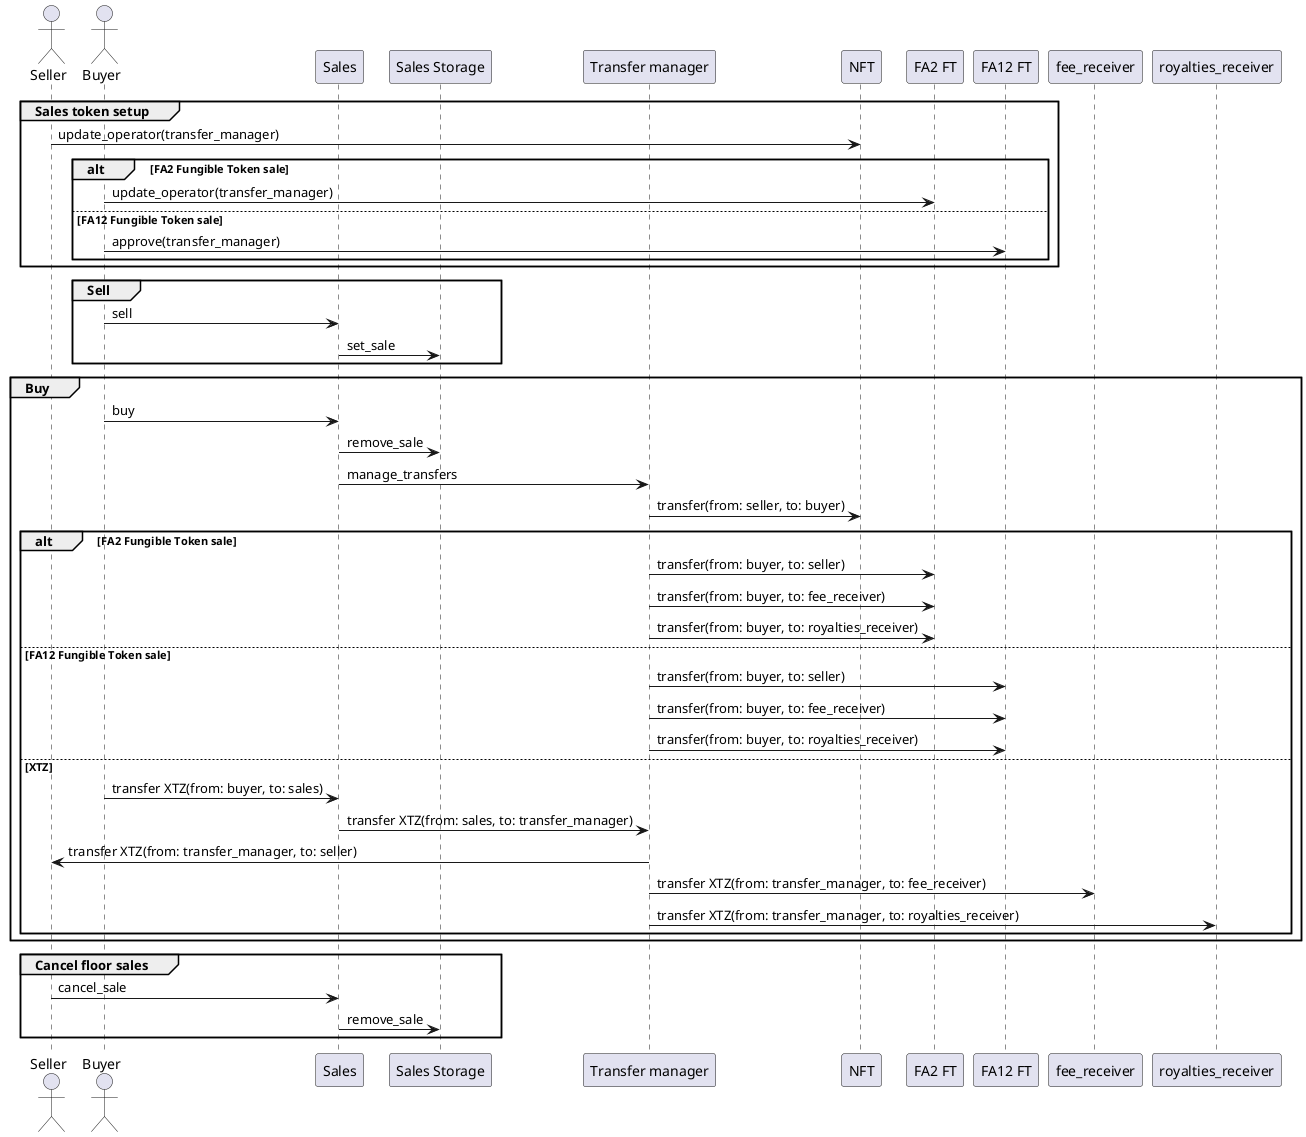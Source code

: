 @startuml
actor Seller as seller
actor Buyer as buyer

participant "Sales" as sales
participant "Sales Storage" as sales_storage
participant "Transfer manager" as transfer_manager
participant "NFT" as nft
participant "FA2 FT" as fa2_ft
participant "FA12 FT" as fa12_ft

group Sales token setup
    seller -> nft: update_operator(transfer_manager)
    alt FA2 Fungible Token sale
        buyer -> fa2_ft: update_operator(transfer_manager)
    else FA12 Fungible Token sale
        buyer -> fa12_ft: approve(transfer_manager)
    end
end

group Sell
    buyer -> sales: sell
    sales -> sales_storage: set_sale
end

group Buy
    buyer -> sales: buy
    sales -> sales_storage: remove_sale
    sales -> transfer_manager: manage_transfers
    transfer_manager -> nft: transfer(from: seller, to: buyer)
    alt FA2 Fungible Token sale
        transfer_manager -> fa2_ft: transfer(from: buyer, to: seller)
        transfer_manager -> fa2_ft: transfer(from: buyer, to: fee_receiver)
        transfer_manager -> fa2_ft: transfer(from: buyer, to: royalties_receiver)
    else FA12 Fungible Token sale
        transfer_manager -> fa12_ft: transfer(from: buyer, to: seller)
        transfer_manager -> fa12_ft: transfer(from: buyer, to: fee_receiver)
        transfer_manager -> fa12_ft: transfer(from: buyer, to: royalties_receiver)
    else XTZ
        buyer -> sales: transfer XTZ(from: buyer, to: sales)
        sales -> transfer_manager: transfer XTZ(from: sales, to: transfer_manager)
        transfer_manager -> seller: transfer XTZ(from: transfer_manager, to: seller)
        transfer_manager -> fee_receiver: transfer XTZ(from: transfer_manager, to: fee_receiver)
        transfer_manager -> royalties_receiver: transfer XTZ(from: transfer_manager, to: royalties_receiver)
    end
end

group Cancel floor sales
    seller -> sales: cancel_sale
    sales -> sales_storage: remove_sale
end
@enduml